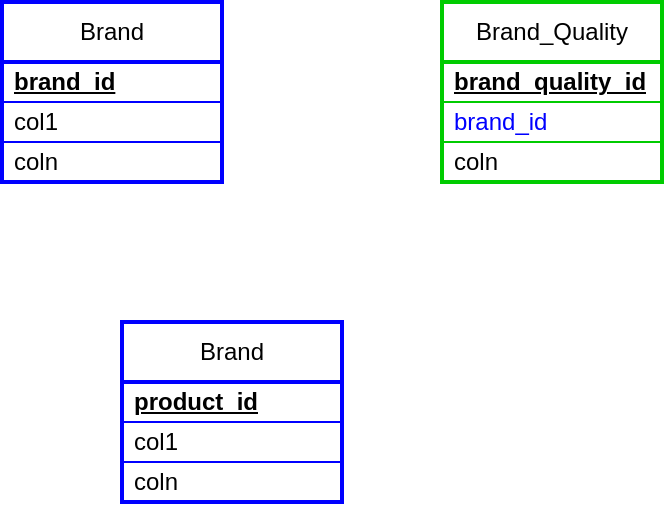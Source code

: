 <mxfile version="26.0.16">
  <diagram name="Page-1" id="X8N5cs9RzUsLu2m5VZ0T">
    <mxGraphModel dx="732" dy="449" grid="1" gridSize="10" guides="1" tooltips="1" connect="1" arrows="1" fold="1" page="1" pageScale="1" pageWidth="827" pageHeight="1169" math="0" shadow="0">
      <root>
        <mxCell id="0" />
        <mxCell id="1" parent="0" />
        <mxCell id="64hvi0usrAPv1fW5hsBz-1" value="Brand" style="swimlane;fontStyle=0;childLayout=stackLayout;horizontal=1;startSize=30;horizontalStack=0;resizeParent=1;resizeParentMax=0;resizeLast=0;collapsible=1;marginBottom=0;whiteSpace=wrap;html=1;strokeColor=#0000FF;strokeWidth=2;" vertex="1" parent="1">
          <mxGeometry x="60" y="40" width="110" height="90" as="geometry" />
        </mxCell>
        <mxCell id="64hvi0usrAPv1fW5hsBz-2" value="&lt;u&gt;&lt;b&gt;brand_id&lt;/b&gt;&lt;/u&gt;" style="text;strokeColor=none;fillColor=none;align=left;verticalAlign=middle;spacingLeft=4;spacingRight=4;overflow=hidden;points=[[0,0.5],[1,0.5]];portConstraint=eastwest;rotatable=0;whiteSpace=wrap;html=1;" vertex="1" parent="64hvi0usrAPv1fW5hsBz-1">
          <mxGeometry y="30" width="110" height="20" as="geometry" />
        </mxCell>
        <mxCell id="64hvi0usrAPv1fW5hsBz-3" value="col1" style="text;strokeColor=#0000FF;fillColor=none;align=left;verticalAlign=middle;spacingLeft=4;spacingRight=4;overflow=hidden;points=[[0,0.5],[1,0.5]];portConstraint=eastwest;rotatable=0;whiteSpace=wrap;html=1;perimeterSpacing=1;" vertex="1" parent="64hvi0usrAPv1fW5hsBz-1">
          <mxGeometry y="50" width="110" height="20" as="geometry" />
        </mxCell>
        <mxCell id="64hvi0usrAPv1fW5hsBz-4" value="coln" style="text;strokeColor=none;fillColor=none;align=left;verticalAlign=middle;spacingLeft=4;spacingRight=4;overflow=hidden;points=[[0,0.5],[1,0.5]];portConstraint=eastwest;rotatable=0;whiteSpace=wrap;html=1;" vertex="1" parent="64hvi0usrAPv1fW5hsBz-1">
          <mxGeometry y="70" width="110" height="20" as="geometry" />
        </mxCell>
        <mxCell id="64hvi0usrAPv1fW5hsBz-5" value="Brand_Quality" style="swimlane;fontStyle=0;childLayout=stackLayout;horizontal=1;startSize=30;horizontalStack=0;resizeParent=1;resizeParentMax=0;resizeLast=0;collapsible=1;marginBottom=0;whiteSpace=wrap;html=1;strokeColor=#00CC00;strokeWidth=2;" vertex="1" parent="1">
          <mxGeometry x="280" y="40" width="110" height="90" as="geometry" />
        </mxCell>
        <mxCell id="64hvi0usrAPv1fW5hsBz-6" value="&lt;u&gt;&lt;b&gt;brand_quality_id&lt;/b&gt;&lt;/u&gt;" style="text;strokeColor=none;fillColor=none;align=left;verticalAlign=middle;spacingLeft=4;spacingRight=4;overflow=hidden;points=[[0,0.5],[1,0.5]];portConstraint=eastwest;rotatable=0;whiteSpace=wrap;html=1;" vertex="1" parent="64hvi0usrAPv1fW5hsBz-5">
          <mxGeometry y="30" width="110" height="20" as="geometry" />
        </mxCell>
        <mxCell id="64hvi0usrAPv1fW5hsBz-7" value="&lt;font style=&quot;color: rgb(0, 0, 255);&quot;&gt;brand_id&lt;/font&gt;" style="text;strokeColor=#00CC00;fillColor=none;align=left;verticalAlign=middle;spacingLeft=4;spacingRight=4;overflow=hidden;points=[[0,0.5],[1,0.5]];portConstraint=eastwest;rotatable=0;whiteSpace=wrap;html=1;perimeterSpacing=1;" vertex="1" parent="64hvi0usrAPv1fW5hsBz-5">
          <mxGeometry y="50" width="110" height="20" as="geometry" />
        </mxCell>
        <mxCell id="64hvi0usrAPv1fW5hsBz-8" value="coln" style="text;strokeColor=none;fillColor=none;align=left;verticalAlign=middle;spacingLeft=4;spacingRight=4;overflow=hidden;points=[[0,0.5],[1,0.5]];portConstraint=eastwest;rotatable=0;whiteSpace=wrap;html=1;" vertex="1" parent="64hvi0usrAPv1fW5hsBz-5">
          <mxGeometry y="70" width="110" height="20" as="geometry" />
        </mxCell>
        <mxCell id="64hvi0usrAPv1fW5hsBz-9" value="Brand" style="swimlane;fontStyle=0;childLayout=stackLayout;horizontal=1;startSize=30;horizontalStack=0;resizeParent=1;resizeParentMax=0;resizeLast=0;collapsible=1;marginBottom=0;whiteSpace=wrap;html=1;strokeColor=#0000FF;strokeWidth=2;" vertex="1" parent="1">
          <mxGeometry x="120" y="200" width="110" height="90" as="geometry" />
        </mxCell>
        <mxCell id="64hvi0usrAPv1fW5hsBz-10" value="&lt;u&gt;&lt;b&gt;product_id&lt;/b&gt;&lt;/u&gt;" style="text;strokeColor=none;fillColor=none;align=left;verticalAlign=middle;spacingLeft=4;spacingRight=4;overflow=hidden;points=[[0,0.5],[1,0.5]];portConstraint=eastwest;rotatable=0;whiteSpace=wrap;html=1;" vertex="1" parent="64hvi0usrAPv1fW5hsBz-9">
          <mxGeometry y="30" width="110" height="20" as="geometry" />
        </mxCell>
        <mxCell id="64hvi0usrAPv1fW5hsBz-11" value="col1" style="text;strokeColor=#0000FF;fillColor=none;align=left;verticalAlign=middle;spacingLeft=4;spacingRight=4;overflow=hidden;points=[[0,0.5],[1,0.5]];portConstraint=eastwest;rotatable=0;whiteSpace=wrap;html=1;perimeterSpacing=1;" vertex="1" parent="64hvi0usrAPv1fW5hsBz-9">
          <mxGeometry y="50" width="110" height="20" as="geometry" />
        </mxCell>
        <mxCell id="64hvi0usrAPv1fW5hsBz-12" value="coln" style="text;strokeColor=none;fillColor=none;align=left;verticalAlign=middle;spacingLeft=4;spacingRight=4;overflow=hidden;points=[[0,0.5],[1,0.5]];portConstraint=eastwest;rotatable=0;whiteSpace=wrap;html=1;" vertex="1" parent="64hvi0usrAPv1fW5hsBz-9">
          <mxGeometry y="70" width="110" height="20" as="geometry" />
        </mxCell>
      </root>
    </mxGraphModel>
  </diagram>
</mxfile>
